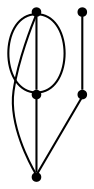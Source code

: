 graph {
  node [shape=point,comment="{\"directed\":false,\"doi\":\"10.1007/978-3-030-92931-2_13\",\"figure\":\"?\"}"]

  v0 [pos="1613.4279048342203,382.3021081684369"]
  v1 [pos="1478.839712178887,319.70974350450905"]
  v2 [pos="1204.6502703705896,217.64039248049608"]
  v3 [pos="1196.2655016129438,299.38586252554165"]
  v4 [pos="1036.7776742975545,382.94815857437624"]

  v0 -- v4 [id="-1",pos="1613.4279048342203,382.3021081684369 1414.6586504280392,105.80728675853402 1414.6586504280392,105.80728675853402 1414.6586504280392,105.80728675853402 1166.502561178934,105.80728675853402 1166.502561178934,105.80728675853402 1166.502561178934,105.80728675853402 1036.7776742975545,382.94815857437624 1036.7776742975545,382.94815857437624 1036.7776742975545,382.94815857437624"]
  v4 -- v0 [id="-3",pos="1036.7776742975545,382.94815857437624 1414.6586504280392,105.80728675853402 1414.6586504280392,105.80728675853402 1414.6586504280392,105.80728675853402 1613.4279048342203,382.3021081684369 1613.4279048342203,382.3021081684369 1613.4279048342203,382.3021081684369"]
  v4 -- v1 [id="-5",pos="1036.7776742975545,382.94815857437624 1261.0884248520344,218.44051573422973 1261.0884248520344,218.44051573422973 1261.0884248520344,218.44051573422973 1478.839712178887,319.70974350450905 1478.839712178887,319.70974350450905 1478.839712178887,319.70974350450905"]
  v2 -- v1 [id="-7",pos="1204.6502703705896,217.64039248049608 1478.839712178887,319.70974350450905 1478.839712178887,319.70974350450905 1478.839712178887,319.70974350450905"]
  v0 -- v1 [id="-9",pos="1613.4279048342203,382.3021081684369 1478.839712178887,319.70974350450905 1478.839712178887,319.70974350450905 1478.839712178887,319.70974350450905"]
  v3 -- v2 [id="-10",pos="1196.2655016129438,299.38586252554165 1204.6502703705896,217.64039248049608 1204.6502703705896,217.64039248049608 1204.6502703705896,217.64039248049608"]
  v4 -- v0 [id="-14",pos="1036.7776742975545,382.94815857437624 1166.502561178934,105.81161071794395 1166.502561178934,105.81161071794395 1166.502561178934,105.81161071794395 1496.446836332095,105.81161071794395 1496.446836332095,105.81161071794395 1496.446836332095,105.81161071794395 1613.4279048342203,382.3021081684369 1613.4279048342203,382.3021081684369 1613.4279048342203,382.3021081684369"]
}